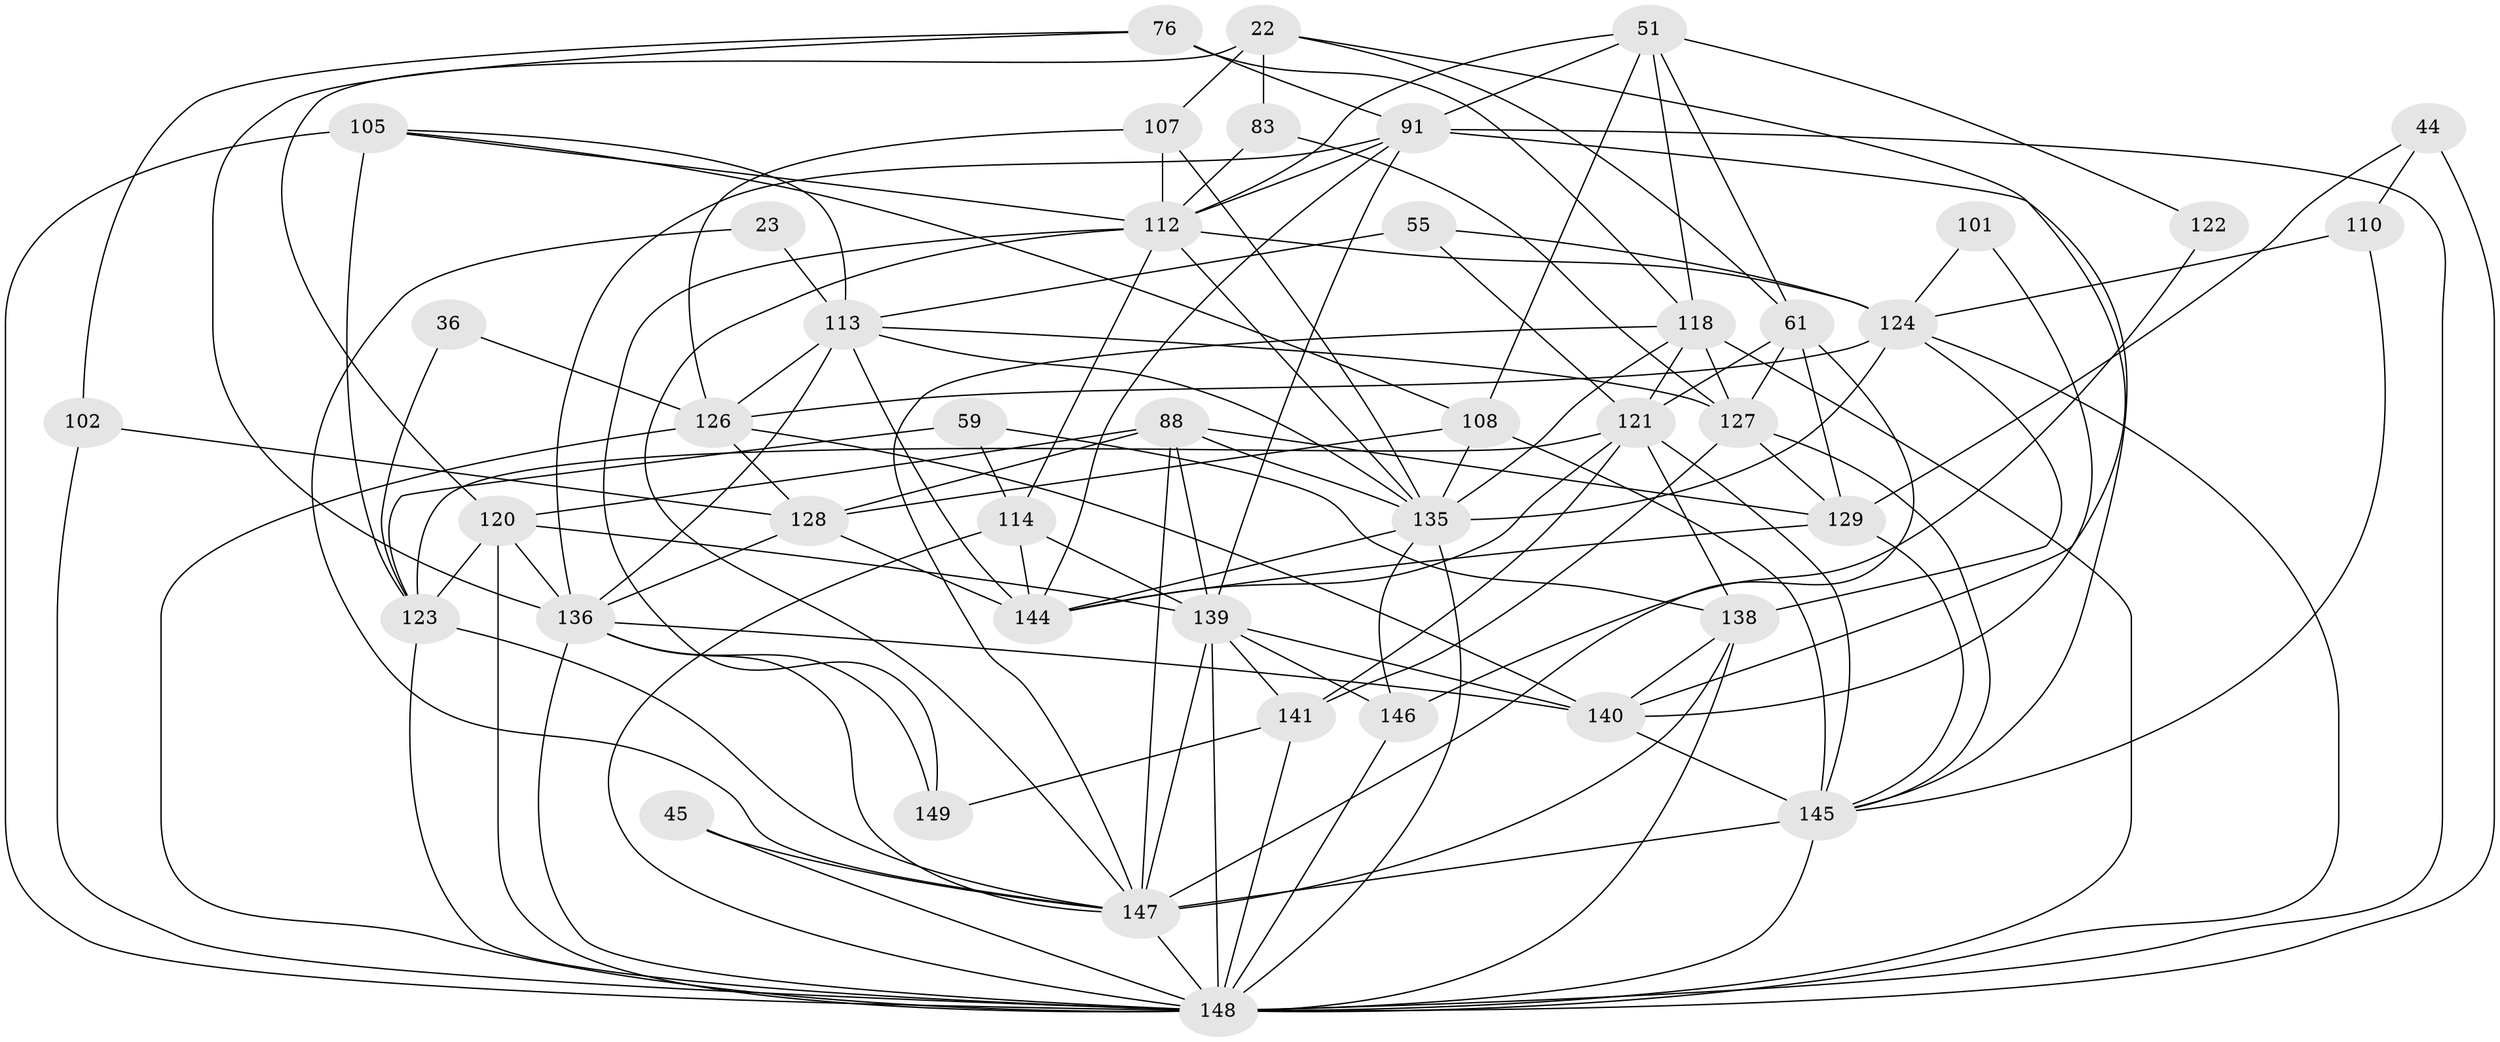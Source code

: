 // original degree distribution, {4: 0.33557046979865773, 6: 0.09395973154362416, 2: 0.12080536912751678, 5: 0.18120805369127516, 3: 0.2348993288590604, 7: 0.026845637583892617, 8: 0.006711409395973154}
// Generated by graph-tools (version 1.1) at 2025/54/03/04/25 21:54:35]
// undirected, 44 vertices, 131 edges
graph export_dot {
graph [start="1"]
  node [color=gray90,style=filled];
  22;
  23;
  36;
  44;
  45;
  51 [super="+27+34"];
  55;
  59;
  61 [super="+28"];
  76 [super="+69"];
  83;
  88 [super="+60"];
  91 [super="+3+64"];
  101;
  102;
  105 [super="+52"];
  107 [super="+84"];
  108 [super="+30+67"];
  110;
  112 [super="+96+79"];
  113 [super="+2"];
  114 [super="+80+89"];
  118 [super="+19+8+94"];
  120 [super="+100+26+73"];
  121 [super="+111+71"];
  122;
  123 [super="+56+49"];
  124 [super="+6+70"];
  126 [super="+32+47+106"];
  127 [super="+109"];
  128 [super="+58+18"];
  129 [super="+86"];
  135 [super="+133+134"];
  136 [super="+115+104"];
  138 [super="+87+65"];
  139 [super="+54+137+131"];
  140 [super="+41+93+81+78"];
  141 [super="+117"];
  144 [super="+130"];
  145 [super="+75+9+98"];
  146 [super="+92"];
  147 [super="+97+143"];
  148 [super="+13+40+125+103+142"];
  149;
  22 -- 61;
  22 -- 83;
  22 -- 107 [weight=2];
  22 -- 120;
  22 -- 140;
  23 -- 113 [weight=2];
  23 -- 147;
  36 -- 123;
  36 -- 126;
  44 -- 110;
  44 -- 148 [weight=2];
  44 -- 129;
  45 -- 147;
  45 -- 148;
  51 -- 122;
  51 -- 61;
  51 -- 118 [weight=2];
  51 -- 108;
  51 -- 91;
  51 -- 112 [weight=2];
  55 -- 113;
  55 -- 124;
  55 -- 121;
  59 -- 123;
  59 -- 138;
  59 -- 114;
  61 -- 127;
  61 -- 121 [weight=3];
  61 -- 129 [weight=2];
  61 -- 147;
  76 -- 91 [weight=2];
  76 -- 102;
  76 -- 118;
  76 -- 136;
  83 -- 127;
  83 -- 112;
  88 -- 128 [weight=2];
  88 -- 135 [weight=2];
  88 -- 139;
  88 -- 129;
  88 -- 147;
  88 -- 120;
  91 -- 145;
  91 -- 144;
  91 -- 112;
  91 -- 136;
  91 -- 139;
  91 -- 148 [weight=2];
  101 -- 140;
  101 -- 124;
  102 -- 128;
  102 -- 148;
  105 -- 108 [weight=2];
  105 -- 113;
  105 -- 148 [weight=5];
  105 -- 123;
  105 -- 112;
  107 -- 126;
  107 -- 135;
  107 -- 112;
  108 -- 135;
  108 -- 128 [weight=2];
  108 -- 145 [weight=3];
  110 -- 145;
  110 -- 124;
  112 -- 135;
  112 -- 114;
  112 -- 147;
  112 -- 149;
  112 -- 124 [weight=2];
  113 -- 127 [weight=2];
  113 -- 144;
  113 -- 135;
  113 -- 136;
  113 -- 126;
  114 -- 148 [weight=3];
  114 -- 144;
  114 -- 139 [weight=2];
  118 -- 121 [weight=2];
  118 -- 127 [weight=3];
  118 -- 135 [weight=2];
  118 -- 148 [weight=4];
  118 -- 147;
  120 -- 123 [weight=2];
  120 -- 148 [weight=5];
  120 -- 136 [weight=2];
  120 -- 139;
  121 -- 138;
  121 -- 123;
  121 -- 144;
  121 -- 145;
  121 -- 141;
  122 -- 146;
  123 -- 148;
  123 -- 147 [weight=2];
  124 -- 126;
  124 -- 135 [weight=2];
  124 -- 148 [weight=2];
  124 -- 138 [weight=3];
  126 -- 140;
  126 -- 128;
  126 -- 148 [weight=3];
  127 -- 129;
  127 -- 145;
  127 -- 141 [weight=2];
  128 -- 144 [weight=2];
  128 -- 136;
  129 -- 144;
  129 -- 145;
  135 -- 144;
  135 -- 146 [weight=2];
  135 -- 148 [weight=3];
  136 -- 149;
  136 -- 147;
  136 -- 140;
  136 -- 148;
  138 -- 147 [weight=2];
  138 -- 148 [weight=2];
  138 -- 140 [weight=2];
  139 -- 148 [weight=3];
  139 -- 140;
  139 -- 146;
  139 -- 147 [weight=3];
  139 -- 141;
  140 -- 145;
  141 -- 148 [weight=3];
  141 -- 149;
  145 -- 147 [weight=3];
  145 -- 148;
  146 -- 148;
  147 -- 148;
}

